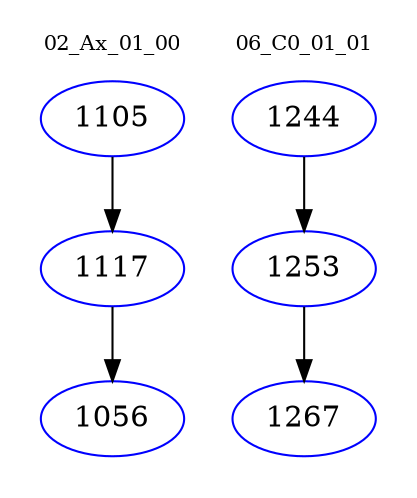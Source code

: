 digraph{
subgraph cluster_0 {
color = white
label = "02_Ax_01_00";
fontsize=10;
T0_1105 [label="1105", color="blue"]
T0_1105 -> T0_1117 [color="black"]
T0_1117 [label="1117", color="blue"]
T0_1117 -> T0_1056 [color="black"]
T0_1056 [label="1056", color="blue"]
}
subgraph cluster_1 {
color = white
label = "06_C0_01_01";
fontsize=10;
T1_1244 [label="1244", color="blue"]
T1_1244 -> T1_1253 [color="black"]
T1_1253 [label="1253", color="blue"]
T1_1253 -> T1_1267 [color="black"]
T1_1267 [label="1267", color="blue"]
}
}
